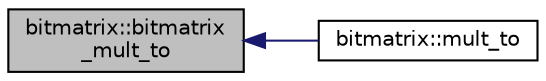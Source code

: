 digraph "bitmatrix::bitmatrix_mult_to"
{
  edge [fontname="Helvetica",fontsize="10",labelfontname="Helvetica",labelfontsize="10"];
  node [fontname="Helvetica",fontsize="10",shape=record];
  rankdir="LR";
  Node10 [label="bitmatrix::bitmatrix\l_mult_to",height=0.2,width=0.4,color="black", fillcolor="grey75", style="filled", fontcolor="black"];
  Node10 -> Node11 [dir="back",color="midnightblue",fontsize="10",style="solid",fontname="Helvetica"];
  Node11 [label="bitmatrix::mult_to",height=0.2,width=0.4,color="black", fillcolor="white", style="filled",URL="$de/dc8/classbitmatrix.html#af7dba8c0de2128e6aa413b70bcc1f78f"];
}
